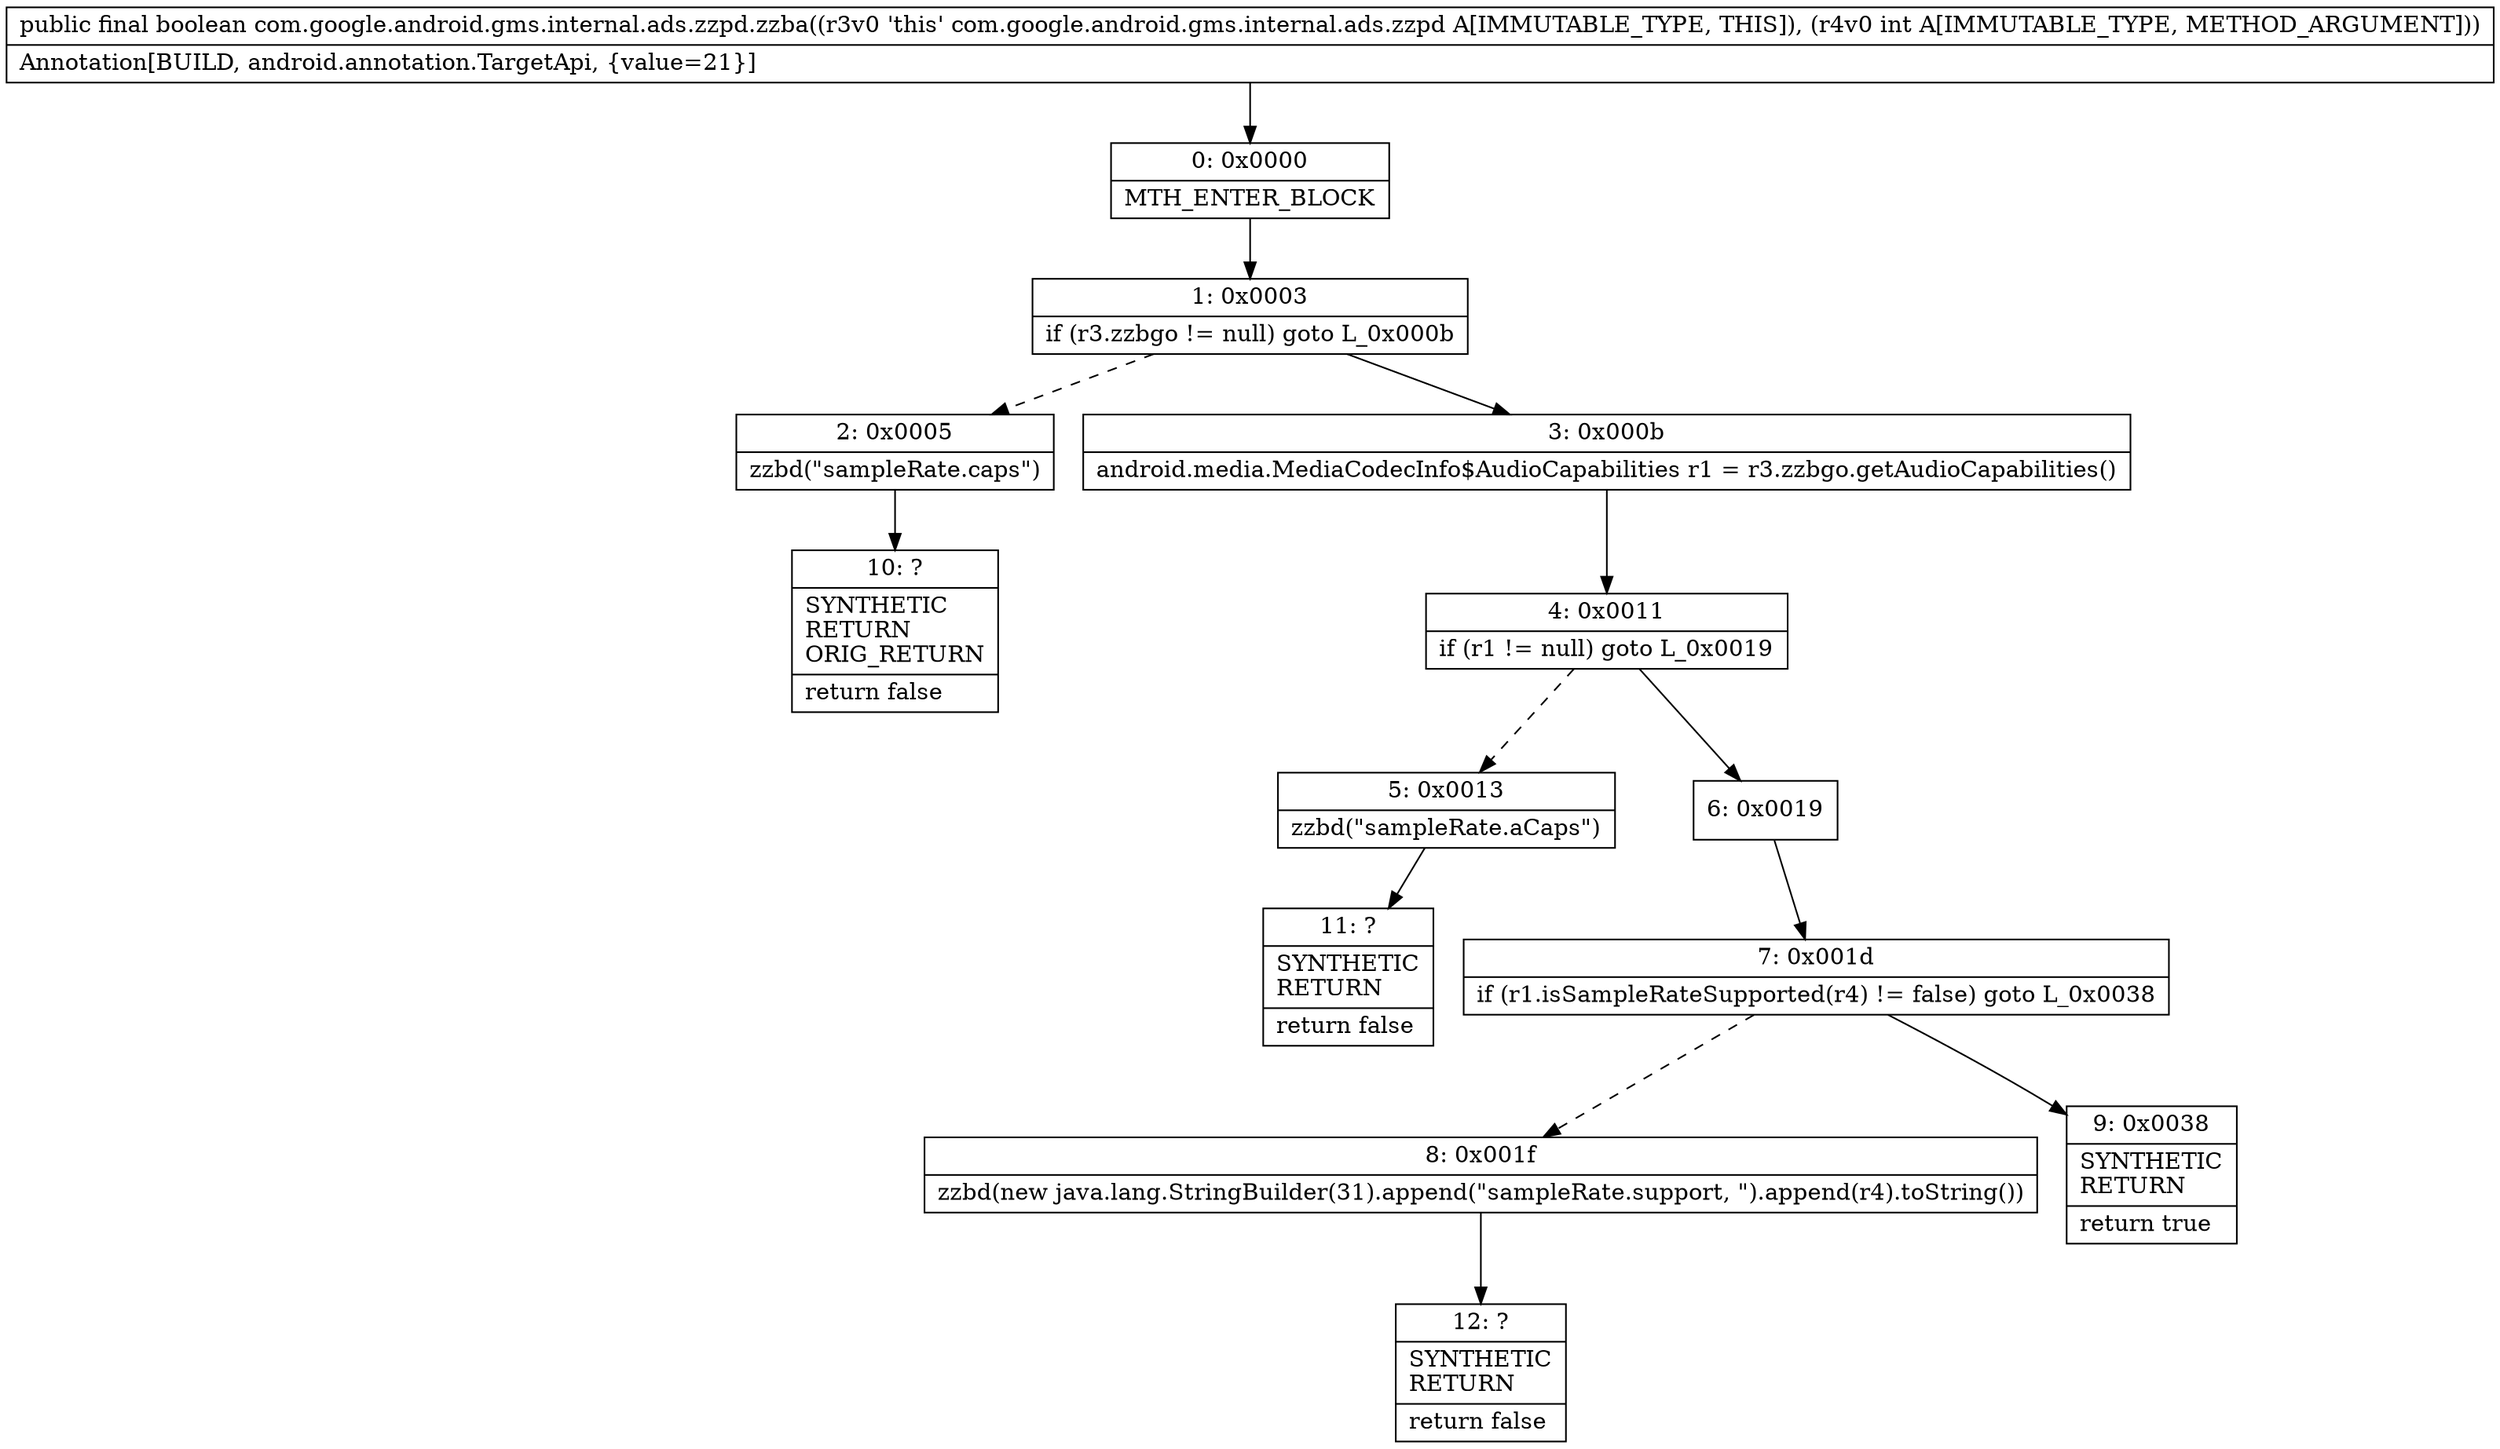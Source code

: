 digraph "CFG forcom.google.android.gms.internal.ads.zzpd.zzba(I)Z" {
Node_0 [shape=record,label="{0\:\ 0x0000|MTH_ENTER_BLOCK\l}"];
Node_1 [shape=record,label="{1\:\ 0x0003|if (r3.zzbgo != null) goto L_0x000b\l}"];
Node_2 [shape=record,label="{2\:\ 0x0005|zzbd(\"sampleRate.caps\")\l}"];
Node_3 [shape=record,label="{3\:\ 0x000b|android.media.MediaCodecInfo$AudioCapabilities r1 = r3.zzbgo.getAudioCapabilities()\l}"];
Node_4 [shape=record,label="{4\:\ 0x0011|if (r1 != null) goto L_0x0019\l}"];
Node_5 [shape=record,label="{5\:\ 0x0013|zzbd(\"sampleRate.aCaps\")\l}"];
Node_6 [shape=record,label="{6\:\ 0x0019}"];
Node_7 [shape=record,label="{7\:\ 0x001d|if (r1.isSampleRateSupported(r4) != false) goto L_0x0038\l}"];
Node_8 [shape=record,label="{8\:\ 0x001f|zzbd(new java.lang.StringBuilder(31).append(\"sampleRate.support, \").append(r4).toString())\l}"];
Node_9 [shape=record,label="{9\:\ 0x0038|SYNTHETIC\lRETURN\l|return true\l}"];
Node_10 [shape=record,label="{10\:\ ?|SYNTHETIC\lRETURN\lORIG_RETURN\l|return false\l}"];
Node_11 [shape=record,label="{11\:\ ?|SYNTHETIC\lRETURN\l|return false\l}"];
Node_12 [shape=record,label="{12\:\ ?|SYNTHETIC\lRETURN\l|return false\l}"];
MethodNode[shape=record,label="{public final boolean com.google.android.gms.internal.ads.zzpd.zzba((r3v0 'this' com.google.android.gms.internal.ads.zzpd A[IMMUTABLE_TYPE, THIS]), (r4v0 int A[IMMUTABLE_TYPE, METHOD_ARGUMENT]))  | Annotation[BUILD, android.annotation.TargetApi, \{value=21\}]\l}"];
MethodNode -> Node_0;
Node_0 -> Node_1;
Node_1 -> Node_2[style=dashed];
Node_1 -> Node_3;
Node_2 -> Node_10;
Node_3 -> Node_4;
Node_4 -> Node_5[style=dashed];
Node_4 -> Node_6;
Node_5 -> Node_11;
Node_6 -> Node_7;
Node_7 -> Node_8[style=dashed];
Node_7 -> Node_9;
Node_8 -> Node_12;
}


